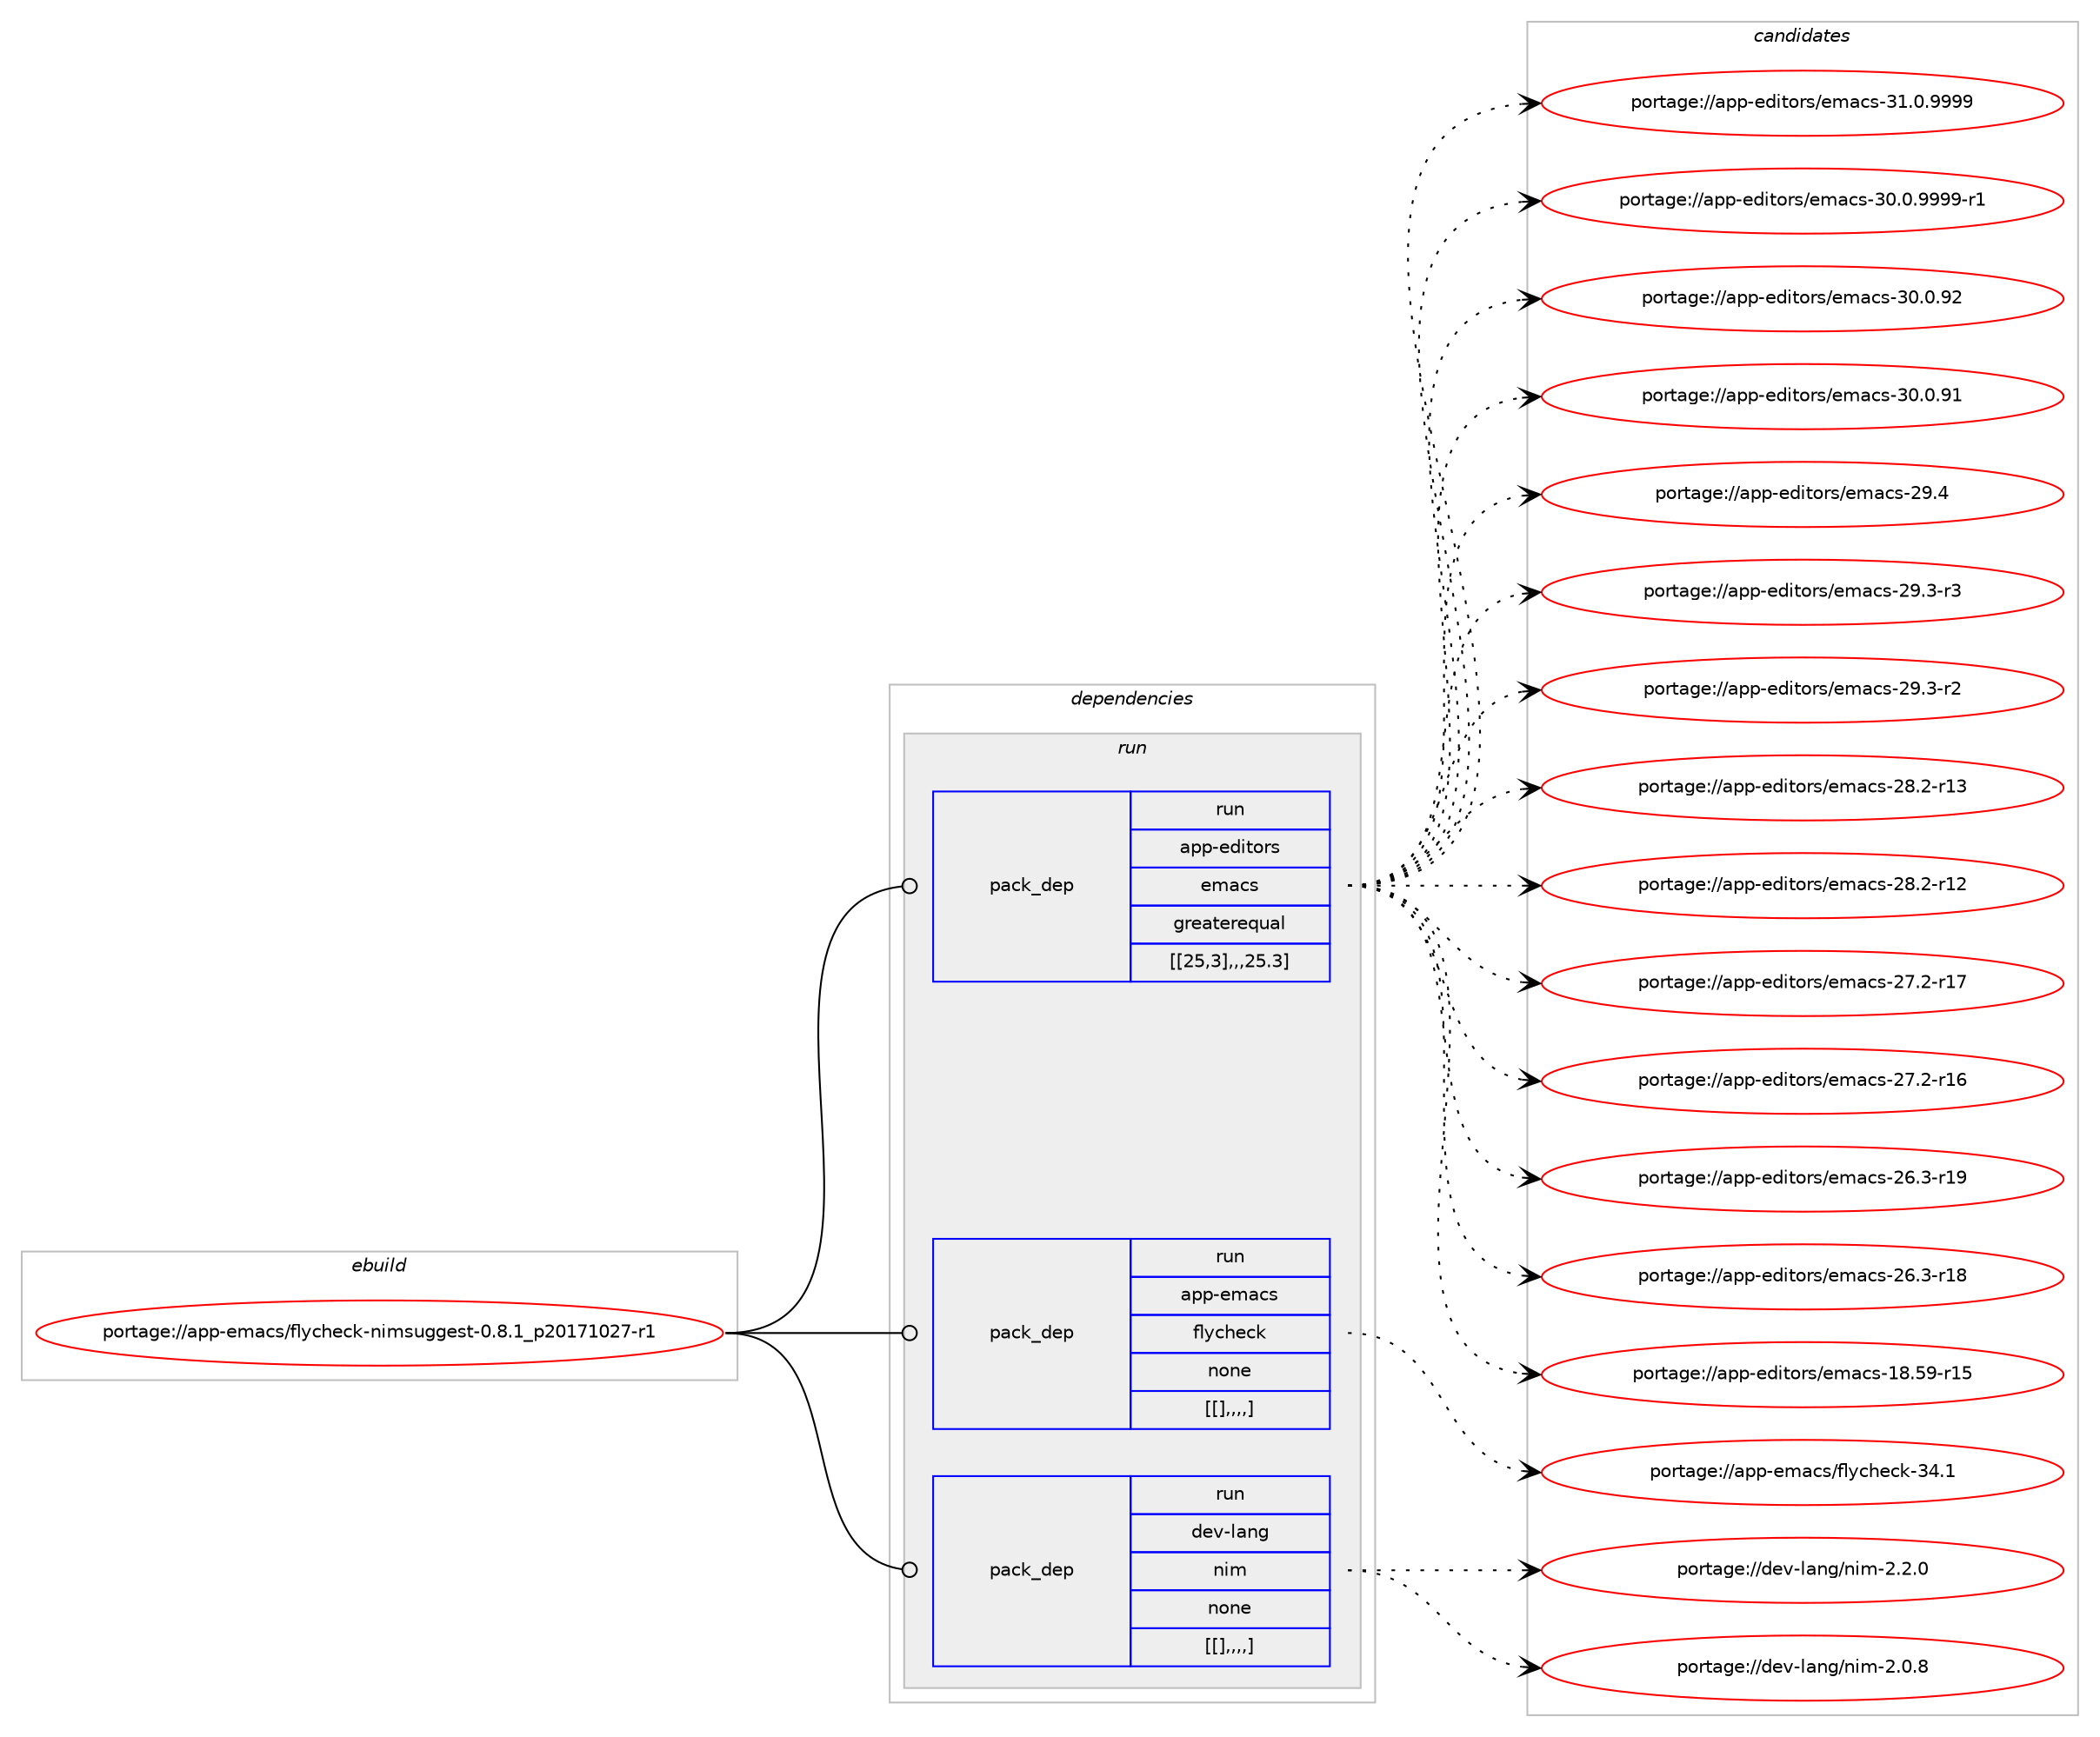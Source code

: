 digraph prolog {

# *************
# Graph options
# *************

newrank=true;
concentrate=true;
compound=true;
graph [rankdir=LR,fontname=Helvetica,fontsize=10,ranksep=1.5];#, ranksep=2.5, nodesep=0.2];
edge  [arrowhead=vee];
node  [fontname=Helvetica,fontsize=10];

# **********
# The ebuild
# **********

subgraph cluster_leftcol {
color=gray;
label=<<i>ebuild</i>>;
id [label="portage://app-emacs/flycheck-nimsuggest-0.8.1_p20171027-r1", color=red, width=4, href="../app-emacs/flycheck-nimsuggest-0.8.1_p20171027-r1.svg"];
}

# ****************
# The dependencies
# ****************

subgraph cluster_midcol {
color=gray;
label=<<i>dependencies</i>>;
subgraph cluster_compile {
fillcolor="#eeeeee";
style=filled;
label=<<i>compile</i>>;
}
subgraph cluster_compileandrun {
fillcolor="#eeeeee";
style=filled;
label=<<i>compile and run</i>>;
}
subgraph cluster_run {
fillcolor="#eeeeee";
style=filled;
label=<<i>run</i>>;
subgraph pack16038 {
dependency22323 [label=<<TABLE BORDER="0" CELLBORDER="1" CELLSPACING="0" CELLPADDING="4" WIDTH="220"><TR><TD ROWSPAN="6" CELLPADDING="30">pack_dep</TD></TR><TR><TD WIDTH="110">run</TD></TR><TR><TD>app-editors</TD></TR><TR><TD>emacs</TD></TR><TR><TD>greaterequal</TD></TR><TR><TD>[[25,3],,,25.3]</TD></TR></TABLE>>, shape=none, color=blue];
}
id:e -> dependency22323:w [weight=20,style="solid",arrowhead="odot"];
subgraph pack16060 {
dependency22353 [label=<<TABLE BORDER="0" CELLBORDER="1" CELLSPACING="0" CELLPADDING="4" WIDTH="220"><TR><TD ROWSPAN="6" CELLPADDING="30">pack_dep</TD></TR><TR><TD WIDTH="110">run</TD></TR><TR><TD>app-emacs</TD></TR><TR><TD>flycheck</TD></TR><TR><TD>none</TD></TR><TR><TD>[[],,,,]</TD></TR></TABLE>>, shape=none, color=blue];
}
id:e -> dependency22353:w [weight=20,style="solid",arrowhead="odot"];
subgraph pack16063 {
dependency22375 [label=<<TABLE BORDER="0" CELLBORDER="1" CELLSPACING="0" CELLPADDING="4" WIDTH="220"><TR><TD ROWSPAN="6" CELLPADDING="30">pack_dep</TD></TR><TR><TD WIDTH="110">run</TD></TR><TR><TD>dev-lang</TD></TR><TR><TD>nim</TD></TR><TR><TD>none</TD></TR><TR><TD>[[],,,,]</TD></TR></TABLE>>, shape=none, color=blue];
}
id:e -> dependency22375:w [weight=20,style="solid",arrowhead="odot"];
}
}

# **************
# The candidates
# **************

subgraph cluster_choices {
rank=same;
color=gray;
label=<<i>candidates</i>>;

subgraph choice14577 {
color=black;
nodesep=1;
choice971121124510110010511611111411547101109979911545514946484657575757 [label="portage://app-editors/emacs-31.0.9999", color=red, width=4,href="../app-editors/emacs-31.0.9999.svg"];
choice9711211245101100105116111114115471011099799115455148464846575757574511449 [label="portage://app-editors/emacs-30.0.9999-r1", color=red, width=4,href="../app-editors/emacs-30.0.9999-r1.svg"];
choice97112112451011001051161111141154710110997991154551484648465750 [label="portage://app-editors/emacs-30.0.92", color=red, width=4,href="../app-editors/emacs-30.0.92.svg"];
choice97112112451011001051161111141154710110997991154551484648465749 [label="portage://app-editors/emacs-30.0.91", color=red, width=4,href="../app-editors/emacs-30.0.91.svg"];
choice97112112451011001051161111141154710110997991154550574652 [label="portage://app-editors/emacs-29.4", color=red, width=4,href="../app-editors/emacs-29.4.svg"];
choice971121124510110010511611111411547101109979911545505746514511451 [label="portage://app-editors/emacs-29.3-r3", color=red, width=4,href="../app-editors/emacs-29.3-r3.svg"];
choice971121124510110010511611111411547101109979911545505746514511450 [label="portage://app-editors/emacs-29.3-r2", color=red, width=4,href="../app-editors/emacs-29.3-r2.svg"];
choice97112112451011001051161111141154710110997991154550564650451144951 [label="portage://app-editors/emacs-28.2-r13", color=red, width=4,href="../app-editors/emacs-28.2-r13.svg"];
choice97112112451011001051161111141154710110997991154550564650451144950 [label="portage://app-editors/emacs-28.2-r12", color=red, width=4,href="../app-editors/emacs-28.2-r12.svg"];
choice97112112451011001051161111141154710110997991154550554650451144955 [label="portage://app-editors/emacs-27.2-r17", color=red, width=4,href="../app-editors/emacs-27.2-r17.svg"];
choice97112112451011001051161111141154710110997991154550554650451144954 [label="portage://app-editors/emacs-27.2-r16", color=red, width=4,href="../app-editors/emacs-27.2-r16.svg"];
choice97112112451011001051161111141154710110997991154550544651451144957 [label="portage://app-editors/emacs-26.3-r19", color=red, width=4,href="../app-editors/emacs-26.3-r19.svg"];
choice97112112451011001051161111141154710110997991154550544651451144956 [label="portage://app-editors/emacs-26.3-r18", color=red, width=4,href="../app-editors/emacs-26.3-r18.svg"];
choice9711211245101100105116111114115471011099799115454956465357451144953 [label="portage://app-editors/emacs-18.59-r15", color=red, width=4,href="../app-editors/emacs-18.59-r15.svg"];
dependency22323:e -> choice971121124510110010511611111411547101109979911545514946484657575757:w [style=dotted,weight="100"];
dependency22323:e -> choice9711211245101100105116111114115471011099799115455148464846575757574511449:w [style=dotted,weight="100"];
dependency22323:e -> choice97112112451011001051161111141154710110997991154551484648465750:w [style=dotted,weight="100"];
dependency22323:e -> choice97112112451011001051161111141154710110997991154551484648465749:w [style=dotted,weight="100"];
dependency22323:e -> choice97112112451011001051161111141154710110997991154550574652:w [style=dotted,weight="100"];
dependency22323:e -> choice971121124510110010511611111411547101109979911545505746514511451:w [style=dotted,weight="100"];
dependency22323:e -> choice971121124510110010511611111411547101109979911545505746514511450:w [style=dotted,weight="100"];
dependency22323:e -> choice97112112451011001051161111141154710110997991154550564650451144951:w [style=dotted,weight="100"];
dependency22323:e -> choice97112112451011001051161111141154710110997991154550564650451144950:w [style=dotted,weight="100"];
dependency22323:e -> choice97112112451011001051161111141154710110997991154550554650451144955:w [style=dotted,weight="100"];
dependency22323:e -> choice97112112451011001051161111141154710110997991154550554650451144954:w [style=dotted,weight="100"];
dependency22323:e -> choice97112112451011001051161111141154710110997991154550544651451144957:w [style=dotted,weight="100"];
dependency22323:e -> choice97112112451011001051161111141154710110997991154550544651451144956:w [style=dotted,weight="100"];
dependency22323:e -> choice9711211245101100105116111114115471011099799115454956465357451144953:w [style=dotted,weight="100"];
}
subgraph choice14613 {
color=black;
nodesep=1;
choice971121124510110997991154710210812199104101991074551524649 [label="portage://app-emacs/flycheck-34.1", color=red, width=4,href="../app-emacs/flycheck-34.1.svg"];
dependency22353:e -> choice971121124510110997991154710210812199104101991074551524649:w [style=dotted,weight="100"];
}
subgraph choice14616 {
color=black;
nodesep=1;
choice100101118451089711010347110105109455046504648 [label="portage://dev-lang/nim-2.2.0", color=red, width=4,href="../dev-lang/nim-2.2.0.svg"];
choice100101118451089711010347110105109455046484656 [label="portage://dev-lang/nim-2.0.8", color=red, width=4,href="../dev-lang/nim-2.0.8.svg"];
dependency22375:e -> choice100101118451089711010347110105109455046504648:w [style=dotted,weight="100"];
dependency22375:e -> choice100101118451089711010347110105109455046484656:w [style=dotted,weight="100"];
}
}

}
